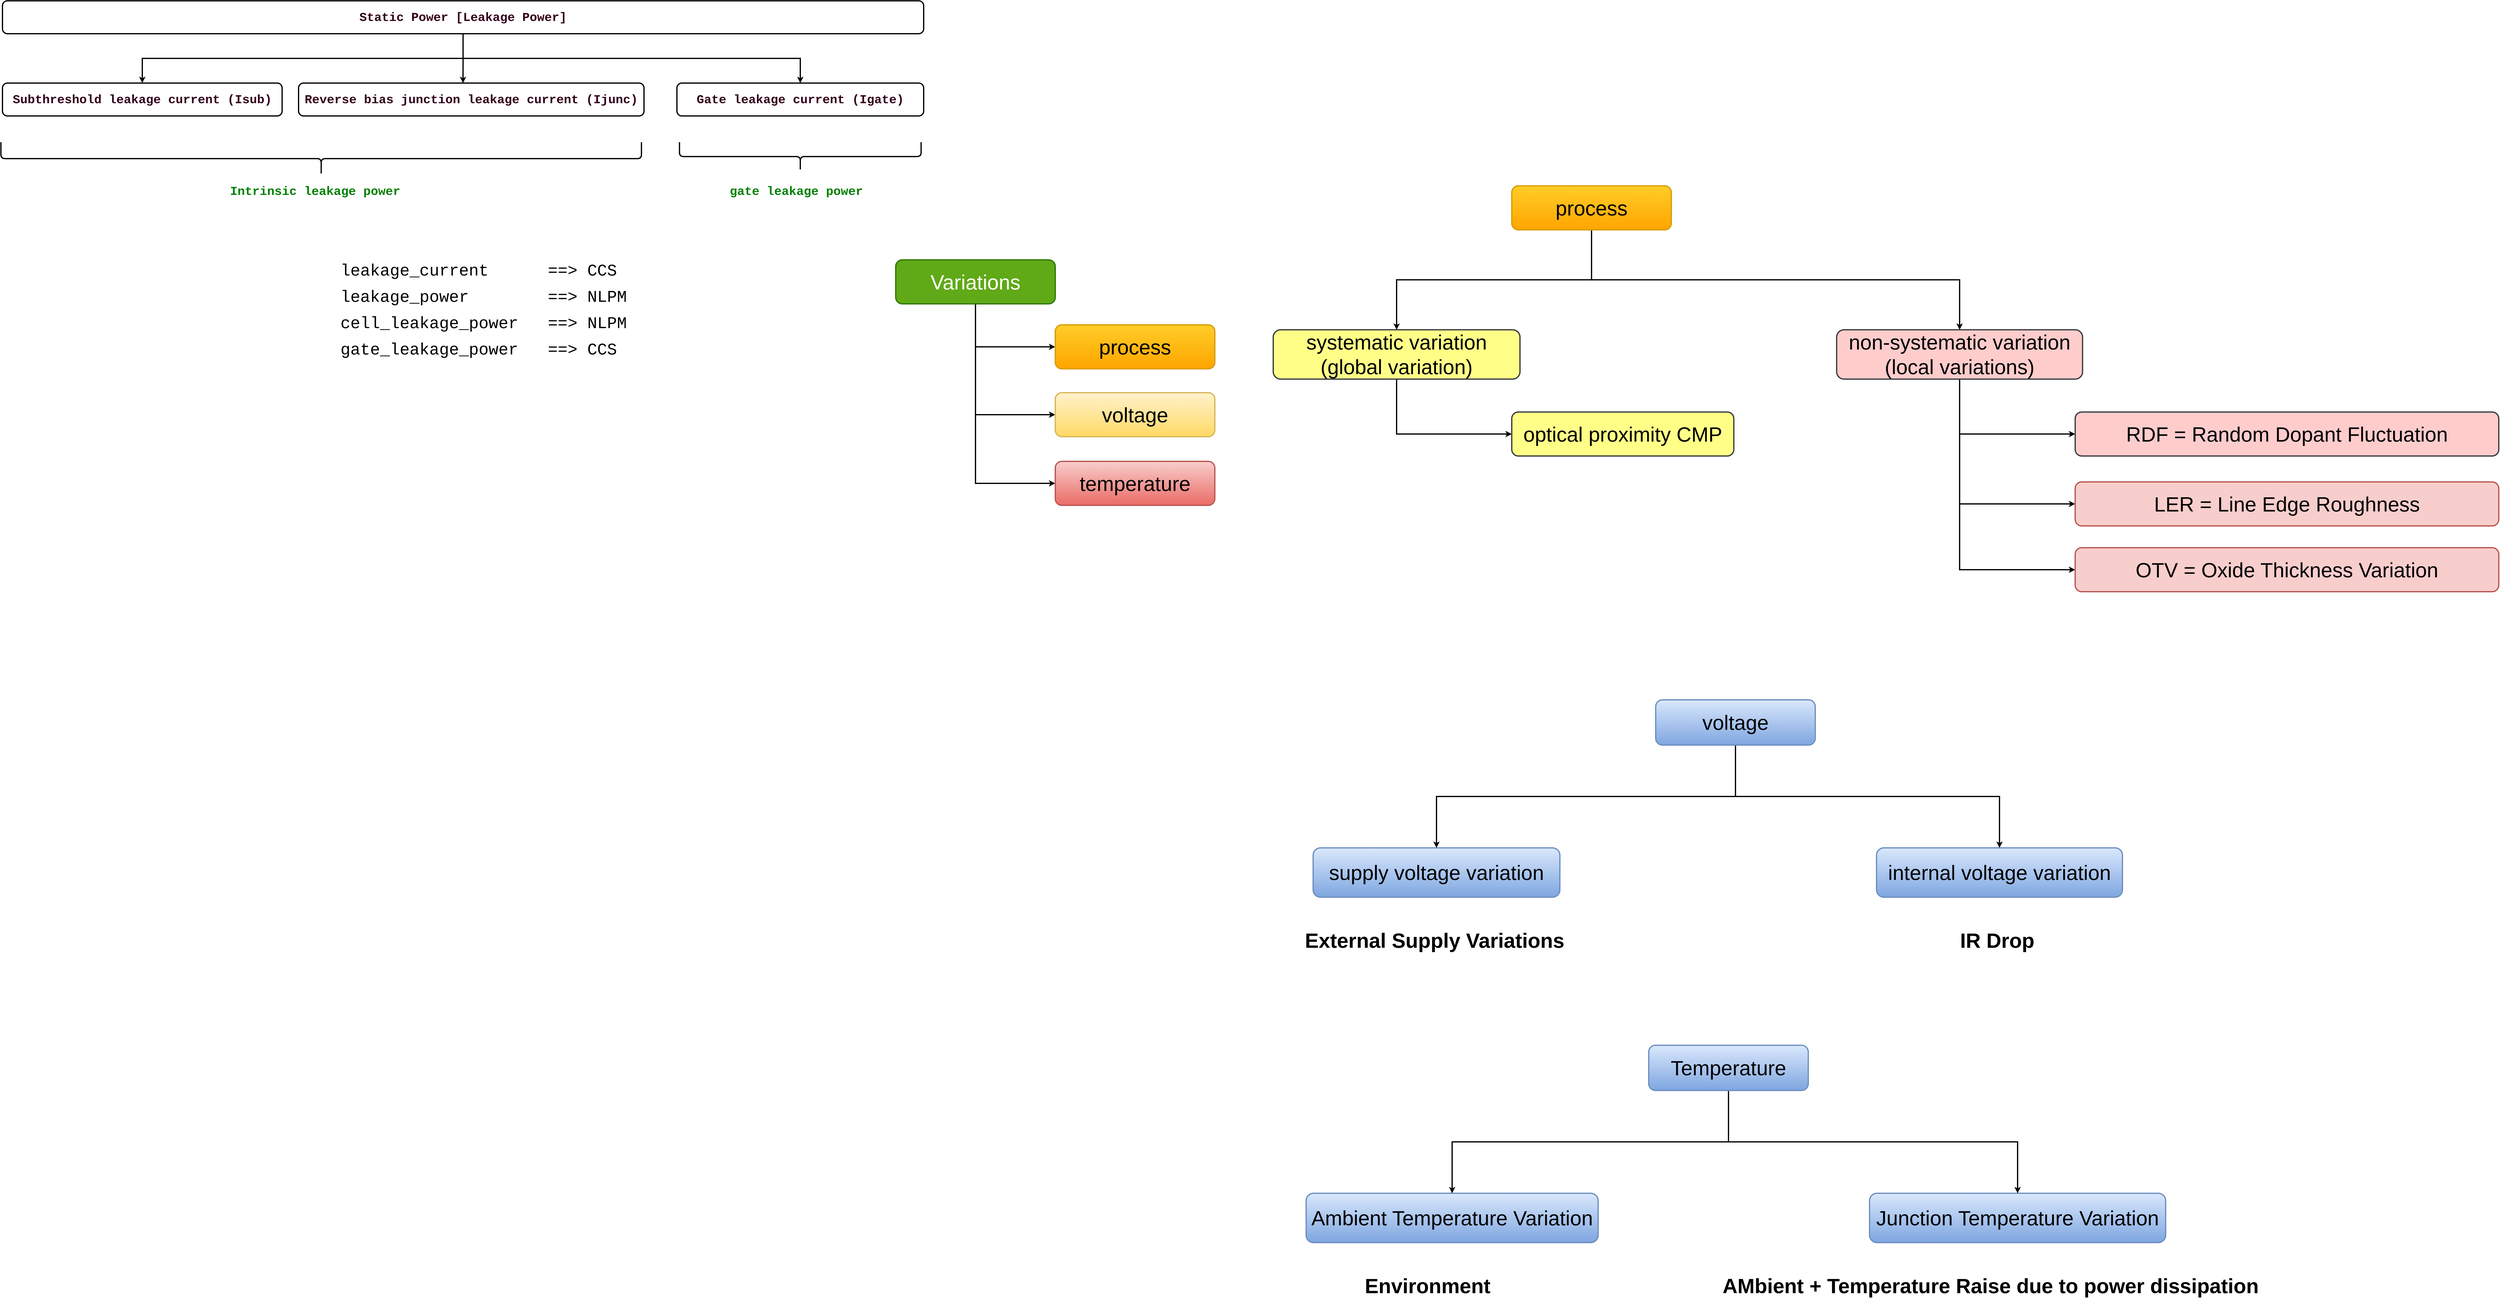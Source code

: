 <mxfile version="28.1.2">
  <diagram name="Page-1" id="4KYGQ2zJI2M4qhI87jCv">
    <mxGraphModel dx="4277" dy="2037" grid="0" gridSize="10" guides="1" tooltips="1" connect="1" arrows="1" fold="1" page="1" pageScale="1" pageWidth="850" pageHeight="1100" math="0" shadow="0">
      <root>
        <mxCell id="0" />
        <mxCell id="1" parent="0" />
        <mxCell id="379xllojwpSlWTdVsvI6-13" value="&lt;div style=&quot;background-color: rgb(255, 255, 255); line-height: 28px;&quot;&gt;&lt;span style=&quot;font-family: Consolas, &amp;quot;Courier New&amp;quot;, monospace; white-space-collapse: preserve; font-size: 40px; background-color: light-dark(rgb(255, 255, 255), rgb(18, 18, 18)); color: light-dark(rgb(0, 0, 0), rgb(255, 255, 255));&quot;&gt;leakage_current &amp;nbsp; &amp;nbsp; &amp;nbsp;==&amp;gt; CCS&lt;/span&gt;&lt;br&gt;&lt;font face=&quot;Consolas, Courier New, monospace&quot;&gt;&lt;span style=&quot;font-size: 40px; white-space-collapse: preserve;&quot;&gt;&lt;br&gt;&lt;/span&gt;&lt;/font&gt;&lt;span style=&quot;background-color: light-dark(rgb(255, 255, 255), rgb(18, 18, 18)); color: light-dark(rgb(0, 0, 0), rgb(255, 255, 255)); font-size: 40px; font-family: Consolas, &amp;quot;Courier New&amp;quot;, monospace; white-space-collapse: preserve;&quot;&gt;leakage_power &amp;nbsp; &amp;nbsp; &amp;nbsp; &amp;nbsp;==&amp;gt; NLPM&lt;/span&gt;&lt;br&gt;&lt;font face=&quot;Consolas, Courier New, monospace&quot;&gt;&lt;span style=&quot;font-size: 40px; white-space-collapse: preserve;&quot;&gt;&lt;br&gt;&lt;/span&gt;&lt;/font&gt;&lt;span style=&quot;font-size: 40px; font-family: Consolas, &amp;quot;Courier New&amp;quot;, monospace; white-space-collapse: preserve; background-color: light-dark(rgb(255, 255, 255), rgb(18, 18, 18)); color: light-dark(rgb(0, 0, 0), rgb(255, 255, 255));&quot;&gt;cell_leakage_power &amp;nbsp; ==&amp;gt; NLPM&lt;/span&gt;&lt;br&gt;&lt;font face=&quot;Consolas, Courier New, monospace&quot;&gt;&lt;span style=&quot;font-size: 40px; white-space-collapse: preserve;&quot;&gt;&lt;br&gt;&lt;/span&gt;&lt;/font&gt;&lt;span style=&quot;font-size: 40px; font-family: Consolas, &amp;quot;Courier New&amp;quot;, monospace; white-space-collapse: preserve; background-color: light-dark(rgb(255, 255, 255), rgb(18, 18, 18)); color: light-dark(rgb(0, 0, 0), rgb(255, 255, 255));&quot;&gt;gate_leakage_power &amp;nbsp; ==&amp;gt; CCS&lt;/span&gt;&lt;/div&gt;" style="text;html=1;align=left;verticalAlign=middle;resizable=0;points=[];autosize=1;strokeColor=none;fillColor=none;fontSize=20;" parent="1" vertex="1">
          <mxGeometry x="340" y="710" width="660" height="250" as="geometry" />
        </mxCell>
        <mxCell id="379xllojwpSlWTdVsvI6-18" value="" style="group" parent="1" vertex="1" connectable="0">
          <mxGeometry x="-483.75" y="80" width="2243.75" height="483" as="geometry" />
        </mxCell>
        <mxCell id="379xllojwpSlWTdVsvI6-15" style="edgeStyle=orthogonalEdgeStyle;rounded=0;orthogonalLoop=1;jettySize=auto;html=1;exitX=0.5;exitY=1;exitDx=0;exitDy=0;entryX=0.5;entryY=0;entryDx=0;entryDy=0;strokeWidth=3;" parent="379xllojwpSlWTdVsvI6-18" source="379xllojwpSlWTdVsvI6-1" target="379xllojwpSlWTdVsvI6-2" edge="1">
          <mxGeometry relative="1" as="geometry" />
        </mxCell>
        <mxCell id="379xllojwpSlWTdVsvI6-16" style="edgeStyle=orthogonalEdgeStyle;rounded=0;orthogonalLoop=1;jettySize=auto;html=1;exitX=0.5;exitY=1;exitDx=0;exitDy=0;strokeWidth=3;entryX=0.476;entryY=0;entryDx=0;entryDy=0;entryPerimeter=0;" parent="379xllojwpSlWTdVsvI6-18" source="379xllojwpSlWTdVsvI6-1" target="379xllojwpSlWTdVsvI6-3" edge="1">
          <mxGeometry relative="1" as="geometry">
            <mxPoint x="1123.75" y="190" as="targetPoint" />
          </mxGeometry>
        </mxCell>
        <mxCell id="379xllojwpSlWTdVsvI6-17" style="edgeStyle=orthogonalEdgeStyle;rounded=0;orthogonalLoop=1;jettySize=auto;html=1;exitX=0.5;exitY=1;exitDx=0;exitDy=0;strokeWidth=3;" parent="379xllojwpSlWTdVsvI6-18" source="379xllojwpSlWTdVsvI6-1" target="379xllojwpSlWTdVsvI6-4" edge="1">
          <mxGeometry relative="1" as="geometry" />
        </mxCell>
        <mxCell id="379xllojwpSlWTdVsvI6-1" value="&lt;div style=&quot;background-color: rgb(255, 255, 255); font-family: Consolas, &amp;quot;Courier New&amp;quot;, monospace; line-height: 28px; white-space: pre;&quot;&gt;&lt;font style=&quot;color: rgb(51, 0, 26);&quot;&gt;Static Power [Leakage Power]&lt;/font&gt;&lt;/div&gt;" style="rounded=1;whiteSpace=wrap;html=1;fontSize=30;strokeWidth=3;fontStyle=1" parent="379xllojwpSlWTdVsvI6-18" vertex="1">
          <mxGeometry x="3.75" width="2240" height="80" as="geometry" />
        </mxCell>
        <mxCell id="379xllojwpSlWTdVsvI6-2" value="&lt;div style=&quot;background-color: rgb(255, 255, 255); font-family: Consolas, &amp;quot;Courier New&amp;quot;, monospace; line-height: 28px; white-space: pre;&quot;&gt;&lt;font style=&quot;color: rgb(51, 0, 26);&quot;&gt;Subthreshold leakage current (Isub)&lt;/font&gt;&lt;/div&gt;" style="rounded=1;whiteSpace=wrap;html=1;fontSize=30;strokeWidth=3;fontStyle=1" parent="379xllojwpSlWTdVsvI6-18" vertex="1">
          <mxGeometry x="3.75" y="200" width="680" height="80" as="geometry" />
        </mxCell>
        <mxCell id="379xllojwpSlWTdVsvI6-3" value="&lt;div style=&quot;background-color: rgb(255, 255, 255); font-family: Consolas, &amp;quot;Courier New&amp;quot;, monospace; line-height: 28px; white-space: pre;&quot;&gt;&lt;font style=&quot;color: rgb(51, 0, 26);&quot;&gt;Reverse bias junction leakage current (Ijunc)&lt;/font&gt;&lt;/div&gt;" style="rounded=1;whiteSpace=wrap;html=1;fontSize=30;strokeWidth=3;fontStyle=1" parent="379xllojwpSlWTdVsvI6-18" vertex="1">
          <mxGeometry x="723.75" y="200" width="840" height="80" as="geometry" />
        </mxCell>
        <mxCell id="379xllojwpSlWTdVsvI6-4" value="&lt;div style=&quot;background-color: rgb(255, 255, 255); font-family: Consolas, &amp;quot;Courier New&amp;quot;, monospace; line-height: 28px; white-space: pre;&quot;&gt;&lt;font style=&quot;color: rgb(51, 0, 26);&quot;&gt;Gate leakage current (Igate)&lt;/font&gt;&lt;/div&gt;" style="rounded=1;whiteSpace=wrap;html=1;fontSize=30;strokeWidth=3;fontStyle=1" parent="379xllojwpSlWTdVsvI6-18" vertex="1">
          <mxGeometry x="1643.75" y="200" width="600" height="80" as="geometry" />
        </mxCell>
        <mxCell id="379xllojwpSlWTdVsvI6-8" value="" style="shape=curlyBracket;whiteSpace=wrap;html=1;rounded=1;flipH=1;labelPosition=right;verticalLabelPosition=middle;align=left;verticalAlign=middle;rotation=90;strokeWidth=3;" parent="379xllojwpSlWTdVsvI6-18" vertex="1">
          <mxGeometry x="738.75" y="-395" width="80" height="1557.5" as="geometry" />
        </mxCell>
        <mxCell id="379xllojwpSlWTdVsvI6-10" value="" style="shape=curlyBracket;whiteSpace=wrap;html=1;rounded=1;flipH=1;labelPosition=right;verticalLabelPosition=middle;align=left;verticalAlign=middle;rotation=90;strokeWidth=3;" parent="379xllojwpSlWTdVsvI6-18" vertex="1">
          <mxGeometry x="1908.75" y="85" width="70" height="587.5" as="geometry" />
        </mxCell>
        <mxCell id="379xllojwpSlWTdVsvI6-11" value="&lt;div style=&quot;background-color: rgb(255, 255, 255); font-family: Consolas, &amp;quot;Courier New&amp;quot;, monospace; line-height: 28px; white-space-collapse: preserve;&quot;&gt;&lt;span style=&quot;color: #008000;&quot;&gt;Intrinsic leakage power&lt;/span&gt;&lt;/div&gt;" style="text;html=1;align=center;verticalAlign=middle;resizable=0;points=[];autosize=1;strokeColor=none;fillColor=none;fontStyle=1;fontSize=30;" parent="379xllojwpSlWTdVsvI6-18" vertex="1">
          <mxGeometry x="563.75" y="443" width="400" height="40" as="geometry" />
        </mxCell>
        <mxCell id="379xllojwpSlWTdVsvI6-12" value="&lt;div style=&quot;background-color: rgb(255, 255, 255); font-family: Consolas, &amp;quot;Courier New&amp;quot;, monospace; line-height: 28px; white-space-collapse: preserve;&quot;&gt;&lt;span style=&quot;color: #008000;&quot;&gt;gate leakage power&lt;/span&gt;&lt;/div&gt;" style="text;html=1;align=center;verticalAlign=middle;resizable=0;points=[];autosize=1;strokeColor=none;fillColor=none;fontStyle=1;fontSize=30;" parent="379xllojwpSlWTdVsvI6-18" vertex="1">
          <mxGeometry x="1773.75" y="443" width="320" height="40" as="geometry" />
        </mxCell>
        <mxCell id="hTbLUW7EmnLIdSZIPTQ--5" style="edgeStyle=orthogonalEdgeStyle;rounded=0;orthogonalLoop=1;jettySize=auto;html=1;entryX=0;entryY=0.5;entryDx=0;entryDy=0;strokeWidth=3;" edge="1" parent="1" source="hTbLUW7EmnLIdSZIPTQ--1" target="hTbLUW7EmnLIdSZIPTQ--2">
          <mxGeometry relative="1" as="geometry" />
        </mxCell>
        <mxCell id="hTbLUW7EmnLIdSZIPTQ--6" style="edgeStyle=orthogonalEdgeStyle;rounded=0;orthogonalLoop=1;jettySize=auto;html=1;exitX=0.5;exitY=1;exitDx=0;exitDy=0;entryX=0;entryY=0.5;entryDx=0;entryDy=0;strokeWidth=3;" edge="1" parent="1" source="hTbLUW7EmnLIdSZIPTQ--1" target="hTbLUW7EmnLIdSZIPTQ--3">
          <mxGeometry relative="1" as="geometry" />
        </mxCell>
        <mxCell id="hTbLUW7EmnLIdSZIPTQ--7" style="edgeStyle=orthogonalEdgeStyle;rounded=0;orthogonalLoop=1;jettySize=auto;html=1;exitX=0.5;exitY=1;exitDx=0;exitDy=0;entryX=0;entryY=0.5;entryDx=0;entryDy=0;strokeWidth=3;" edge="1" parent="1" source="hTbLUW7EmnLIdSZIPTQ--1" target="hTbLUW7EmnLIdSZIPTQ--4">
          <mxGeometry relative="1" as="geometry" />
        </mxCell>
        <mxCell id="hTbLUW7EmnLIdSZIPTQ--1" value="&lt;font style=&quot;font-size: 50px;&quot;&gt;Variations&lt;/font&gt;" style="rounded=1;whiteSpace=wrap;html=1;strokeWidth=3;fillColor=#60a917;strokeColor=#2D7600;fontColor=#ffffff;" vertex="1" parent="1">
          <mxGeometry x="1692" y="710" width="388" height="107" as="geometry" />
        </mxCell>
        <mxCell id="hTbLUW7EmnLIdSZIPTQ--2" value="&lt;font style=&quot;font-size: 50px;&quot;&gt;process&lt;/font&gt;" style="rounded=1;whiteSpace=wrap;html=1;strokeWidth=3;fillColor=#ffcd28;gradientColor=#ffa500;strokeColor=#d79b00;" vertex="1" parent="1">
          <mxGeometry x="2080" y="868" width="388" height="107" as="geometry" />
        </mxCell>
        <mxCell id="hTbLUW7EmnLIdSZIPTQ--3" value="&lt;font style=&quot;font-size: 50px;&quot;&gt;voltage&lt;/font&gt;" style="rounded=1;whiteSpace=wrap;html=1;strokeWidth=3;fillColor=#fff2cc;gradientColor=#ffd966;strokeColor=#d6b656;" vertex="1" parent="1">
          <mxGeometry x="2080" y="1033" width="388" height="107" as="geometry" />
        </mxCell>
        <mxCell id="hTbLUW7EmnLIdSZIPTQ--4" value="&lt;font style=&quot;font-size: 50px;&quot;&gt;temperature&lt;/font&gt;" style="rounded=1;whiteSpace=wrap;html=1;strokeWidth=3;fillColor=#f8cecc;gradientColor=#ea6b66;strokeColor=#b85450;" vertex="1" parent="1">
          <mxGeometry x="2080" y="1200" width="388" height="107" as="geometry" />
        </mxCell>
        <mxCell id="hTbLUW7EmnLIdSZIPTQ--18" style="edgeStyle=orthogonalEdgeStyle;rounded=0;orthogonalLoop=1;jettySize=auto;html=1;exitX=0.5;exitY=1;exitDx=0;exitDy=0;entryX=0;entryY=0.5;entryDx=0;entryDy=0;strokeWidth=3;" edge="1" parent="1" source="hTbLUW7EmnLIdSZIPTQ--8" target="hTbLUW7EmnLIdSZIPTQ--12">
          <mxGeometry relative="1" as="geometry" />
        </mxCell>
        <mxCell id="hTbLUW7EmnLIdSZIPTQ--8" value="&lt;span style=&quot;font-size: 50px;&quot;&gt;systematic variation&lt;/span&gt;&lt;div&gt;&lt;span style=&quot;font-size: 50px;&quot;&gt;(global variation)&lt;/span&gt;&lt;/div&gt;" style="rounded=1;whiteSpace=wrap;html=1;strokeWidth=3;fillColor=#ffff88;strokeColor=#36393d;" vertex="1" parent="1">
          <mxGeometry x="2610" y="880" width="600" height="120" as="geometry" />
        </mxCell>
        <mxCell id="hTbLUW7EmnLIdSZIPTQ--19" style="edgeStyle=orthogonalEdgeStyle;rounded=0;orthogonalLoop=1;jettySize=auto;html=1;exitX=0.5;exitY=1;exitDx=0;exitDy=0;entryX=0;entryY=0.5;entryDx=0;entryDy=0;strokeWidth=3;" edge="1" parent="1" source="hTbLUW7EmnLIdSZIPTQ--9" target="hTbLUW7EmnLIdSZIPTQ--13">
          <mxGeometry relative="1" as="geometry" />
        </mxCell>
        <mxCell id="hTbLUW7EmnLIdSZIPTQ--20" style="edgeStyle=orthogonalEdgeStyle;rounded=0;orthogonalLoop=1;jettySize=auto;html=1;exitX=0.5;exitY=1;exitDx=0;exitDy=0;entryX=0;entryY=0.5;entryDx=0;entryDy=0;strokeWidth=3;" edge="1" parent="1" source="hTbLUW7EmnLIdSZIPTQ--9" target="hTbLUW7EmnLIdSZIPTQ--14">
          <mxGeometry relative="1" as="geometry" />
        </mxCell>
        <mxCell id="hTbLUW7EmnLIdSZIPTQ--21" style="edgeStyle=orthogonalEdgeStyle;rounded=0;orthogonalLoop=1;jettySize=auto;html=1;exitX=0.5;exitY=1;exitDx=0;exitDy=0;entryX=0;entryY=0.5;entryDx=0;entryDy=0;strokeWidth=3;" edge="1" parent="1" source="hTbLUW7EmnLIdSZIPTQ--9" target="hTbLUW7EmnLIdSZIPTQ--15">
          <mxGeometry relative="1" as="geometry" />
        </mxCell>
        <mxCell id="hTbLUW7EmnLIdSZIPTQ--9" value="&lt;span style=&quot;font-size: 50px;&quot;&gt;non-systematic variation&lt;/span&gt;&lt;div&gt;&lt;span style=&quot;font-size: 50px;&quot;&gt;(local variations)&lt;/span&gt;&lt;/div&gt;" style="rounded=1;whiteSpace=wrap;html=1;strokeWidth=3;fillColor=#ffcccc;strokeColor=#36393d;" vertex="1" parent="1">
          <mxGeometry x="3980" y="880" width="598" height="120" as="geometry" />
        </mxCell>
        <mxCell id="hTbLUW7EmnLIdSZIPTQ--16" style="edgeStyle=orthogonalEdgeStyle;rounded=0;orthogonalLoop=1;jettySize=auto;html=1;exitX=0.5;exitY=1;exitDx=0;exitDy=0;entryX=0.5;entryY=0;entryDx=0;entryDy=0;strokeWidth=3;" edge="1" parent="1" source="hTbLUW7EmnLIdSZIPTQ--10" target="hTbLUW7EmnLIdSZIPTQ--8">
          <mxGeometry relative="1" as="geometry" />
        </mxCell>
        <mxCell id="hTbLUW7EmnLIdSZIPTQ--17" style="edgeStyle=orthogonalEdgeStyle;rounded=0;orthogonalLoop=1;jettySize=auto;html=1;exitX=0.5;exitY=1;exitDx=0;exitDy=0;entryX=0.5;entryY=0;entryDx=0;entryDy=0;strokeWidth=3;" edge="1" parent="1" source="hTbLUW7EmnLIdSZIPTQ--10" target="hTbLUW7EmnLIdSZIPTQ--9">
          <mxGeometry relative="1" as="geometry" />
        </mxCell>
        <mxCell id="hTbLUW7EmnLIdSZIPTQ--10" value="&lt;font style=&quot;font-size: 50px;&quot;&gt;process&lt;/font&gt;" style="rounded=1;whiteSpace=wrap;html=1;strokeWidth=3;fillColor=#ffcd28;gradientColor=#ffa500;strokeColor=#d79b00;" vertex="1" parent="1">
          <mxGeometry x="3190" y="530" width="388" height="107" as="geometry" />
        </mxCell>
        <mxCell id="hTbLUW7EmnLIdSZIPTQ--12" value="&lt;font style=&quot;font-size: 50px;&quot;&gt;optical proximity CMP&lt;/font&gt;" style="rounded=1;whiteSpace=wrap;html=1;strokeWidth=3;fillColor=#ffff88;strokeColor=#36393d;" vertex="1" parent="1">
          <mxGeometry x="3190" y="1080" width="540" height="107" as="geometry" />
        </mxCell>
        <mxCell id="hTbLUW7EmnLIdSZIPTQ--13" value="&lt;font style=&quot;font-size: 50px;&quot;&gt;RDF = Random Dopant Fluctuation&lt;/font&gt;" style="rounded=1;whiteSpace=wrap;html=1;strokeWidth=3;fillColor=#ffcccc;strokeColor=#36393d;align=center;" vertex="1" parent="1">
          <mxGeometry x="4560" y="1080" width="1030" height="107" as="geometry" />
        </mxCell>
        <mxCell id="hTbLUW7EmnLIdSZIPTQ--14" value="&lt;font style=&quot;font-size: 50px;&quot;&gt;LER = Line Edge Roughness&lt;/font&gt;" style="rounded=1;whiteSpace=wrap;html=1;strokeWidth=3;fillColor=#f8cecc;strokeColor=#b85450;" vertex="1" parent="1">
          <mxGeometry x="4560" y="1250" width="1030" height="107" as="geometry" />
        </mxCell>
        <mxCell id="hTbLUW7EmnLIdSZIPTQ--15" value="&lt;font style=&quot;font-size: 50px;&quot;&gt;OTV = Oxide Thickness Variation&lt;/font&gt;" style="rounded=1;whiteSpace=wrap;html=1;strokeWidth=3;fillColor=#f8cecc;strokeColor=#b85450;" vertex="1" parent="1">
          <mxGeometry x="4560" y="1410" width="1030" height="107" as="geometry" />
        </mxCell>
        <mxCell id="hTbLUW7EmnLIdSZIPTQ--23" value="&lt;span style=&quot;font-size: 50px;&quot;&gt;supply voltage variation&lt;/span&gt;" style="rounded=1;whiteSpace=wrap;html=1;strokeWidth=3;fillColor=#dae8fc;strokeColor=#6c8ebf;gradientColor=#7ea6e0;" vertex="1" parent="1">
          <mxGeometry x="2707" y="2140" width="600" height="120" as="geometry" />
        </mxCell>
        <mxCell id="hTbLUW7EmnLIdSZIPTQ--26" value="&lt;span style=&quot;font-size: 50px;&quot;&gt;internal voltage variation&lt;/span&gt;" style="rounded=1;whiteSpace=wrap;html=1;strokeWidth=3;fillColor=#dae8fc;strokeColor=#6c8ebf;gradientColor=#7ea6e0;" vertex="1" parent="1">
          <mxGeometry x="4077" y="2140" width="598" height="120" as="geometry" />
        </mxCell>
        <mxCell id="hTbLUW7EmnLIdSZIPTQ--27" style="edgeStyle=orthogonalEdgeStyle;rounded=0;orthogonalLoop=1;jettySize=auto;html=1;exitX=0.5;exitY=1;exitDx=0;exitDy=0;entryX=0.5;entryY=0;entryDx=0;entryDy=0;strokeWidth=3;" edge="1" parent="1" source="hTbLUW7EmnLIdSZIPTQ--29" target="hTbLUW7EmnLIdSZIPTQ--23">
          <mxGeometry relative="1" as="geometry" />
        </mxCell>
        <mxCell id="hTbLUW7EmnLIdSZIPTQ--28" style="edgeStyle=orthogonalEdgeStyle;rounded=0;orthogonalLoop=1;jettySize=auto;html=1;exitX=0.5;exitY=1;exitDx=0;exitDy=0;entryX=0.5;entryY=0;entryDx=0;entryDy=0;strokeWidth=3;" edge="1" parent="1" source="hTbLUW7EmnLIdSZIPTQ--29" target="hTbLUW7EmnLIdSZIPTQ--26">
          <mxGeometry relative="1" as="geometry" />
        </mxCell>
        <mxCell id="hTbLUW7EmnLIdSZIPTQ--29" value="&lt;font style=&quot;font-size: 50px;&quot;&gt;voltage&lt;/font&gt;" style="rounded=1;whiteSpace=wrap;html=1;strokeWidth=3;fillColor=#dae8fc;strokeColor=#6c8ebf;gradientColor=#7ea6e0;" vertex="1" parent="1">
          <mxGeometry x="3540" y="1780" width="388" height="110" as="geometry" />
        </mxCell>
        <mxCell id="hTbLUW7EmnLIdSZIPTQ--31" value="&lt;font style=&quot;font-size: 50px;&quot;&gt;External Supply Variations&lt;/font&gt;" style="text;html=1;align=center;verticalAlign=middle;resizable=0;points=[];autosize=1;strokeColor=none;fillColor=none;fontStyle=1" vertex="1" parent="1">
          <mxGeometry x="2697" y="2330" width="610" height="70" as="geometry" />
        </mxCell>
        <mxCell id="hTbLUW7EmnLIdSZIPTQ--32" value="&lt;font style=&quot;font-size: 50px;&quot;&gt;IR Drop&lt;/font&gt;" style="text;html=1;align=center;verticalAlign=middle;resizable=0;points=[];autosize=1;strokeColor=none;fillColor=none;fontStyle=1" vertex="1" parent="1">
          <mxGeometry x="4270" y="2330" width="200" height="70" as="geometry" />
        </mxCell>
        <mxCell id="hTbLUW7EmnLIdSZIPTQ--33" value="&lt;span style=&quot;font-size: 50px;&quot;&gt;Ambient Temperature Variation&lt;/span&gt;" style="rounded=1;whiteSpace=wrap;html=1;strokeWidth=3;fillColor=#dae8fc;strokeColor=#6c8ebf;gradientColor=#7ea6e0;" vertex="1" parent="1">
          <mxGeometry x="2690" y="2980" width="710" height="120" as="geometry" />
        </mxCell>
        <mxCell id="hTbLUW7EmnLIdSZIPTQ--34" value="&lt;span style=&quot;font-size: 50px;&quot;&gt;Junction Temperature Variation&lt;/span&gt;" style="rounded=1;whiteSpace=wrap;html=1;strokeWidth=3;fillColor=#dae8fc;strokeColor=#6c8ebf;gradientColor=#7ea6e0;" vertex="1" parent="1">
          <mxGeometry x="4060" y="2980" width="720" height="120" as="geometry" />
        </mxCell>
        <mxCell id="hTbLUW7EmnLIdSZIPTQ--35" style="edgeStyle=orthogonalEdgeStyle;rounded=0;orthogonalLoop=1;jettySize=auto;html=1;exitX=0.5;exitY=1;exitDx=0;exitDy=0;entryX=0.5;entryY=0;entryDx=0;entryDy=0;strokeWidth=3;" edge="1" parent="1" source="hTbLUW7EmnLIdSZIPTQ--37" target="hTbLUW7EmnLIdSZIPTQ--33">
          <mxGeometry relative="1" as="geometry" />
        </mxCell>
        <mxCell id="hTbLUW7EmnLIdSZIPTQ--36" style="edgeStyle=orthogonalEdgeStyle;rounded=0;orthogonalLoop=1;jettySize=auto;html=1;exitX=0.5;exitY=1;exitDx=0;exitDy=0;entryX=0.5;entryY=0;entryDx=0;entryDy=0;strokeWidth=3;" edge="1" parent="1" source="hTbLUW7EmnLIdSZIPTQ--37" target="hTbLUW7EmnLIdSZIPTQ--34">
          <mxGeometry relative="1" as="geometry" />
        </mxCell>
        <mxCell id="hTbLUW7EmnLIdSZIPTQ--37" value="&lt;font style=&quot;font-size: 50px;&quot;&gt;Temperature&lt;/font&gt;" style="rounded=1;whiteSpace=wrap;html=1;strokeWidth=3;fillColor=#dae8fc;strokeColor=#6c8ebf;gradientColor=#7ea6e0;" vertex="1" parent="1">
          <mxGeometry x="3523" y="2620" width="388" height="110" as="geometry" />
        </mxCell>
        <mxCell id="hTbLUW7EmnLIdSZIPTQ--38" value="&lt;font style=&quot;font-size: 50px;&quot;&gt;Environment&lt;/font&gt;" style="text;html=1;align=center;verticalAlign=middle;resizable=0;points=[];autosize=1;strokeColor=none;fillColor=none;fontStyle=1" vertex="1" parent="1">
          <mxGeometry x="2835" y="3170" width="300" height="70" as="geometry" />
        </mxCell>
        <mxCell id="hTbLUW7EmnLIdSZIPTQ--39" value="&lt;font style=&quot;font-size: 50px;&quot;&gt;AMbient + Temperature Raise due to power dissipation&lt;/font&gt;" style="text;html=1;align=center;verticalAlign=middle;resizable=0;points=[];autosize=1;strokeColor=none;fillColor=none;fontStyle=1" vertex="1" parent="1">
          <mxGeometry x="3737" y="3169" width="1233" height="72" as="geometry" />
        </mxCell>
      </root>
    </mxGraphModel>
  </diagram>
</mxfile>
